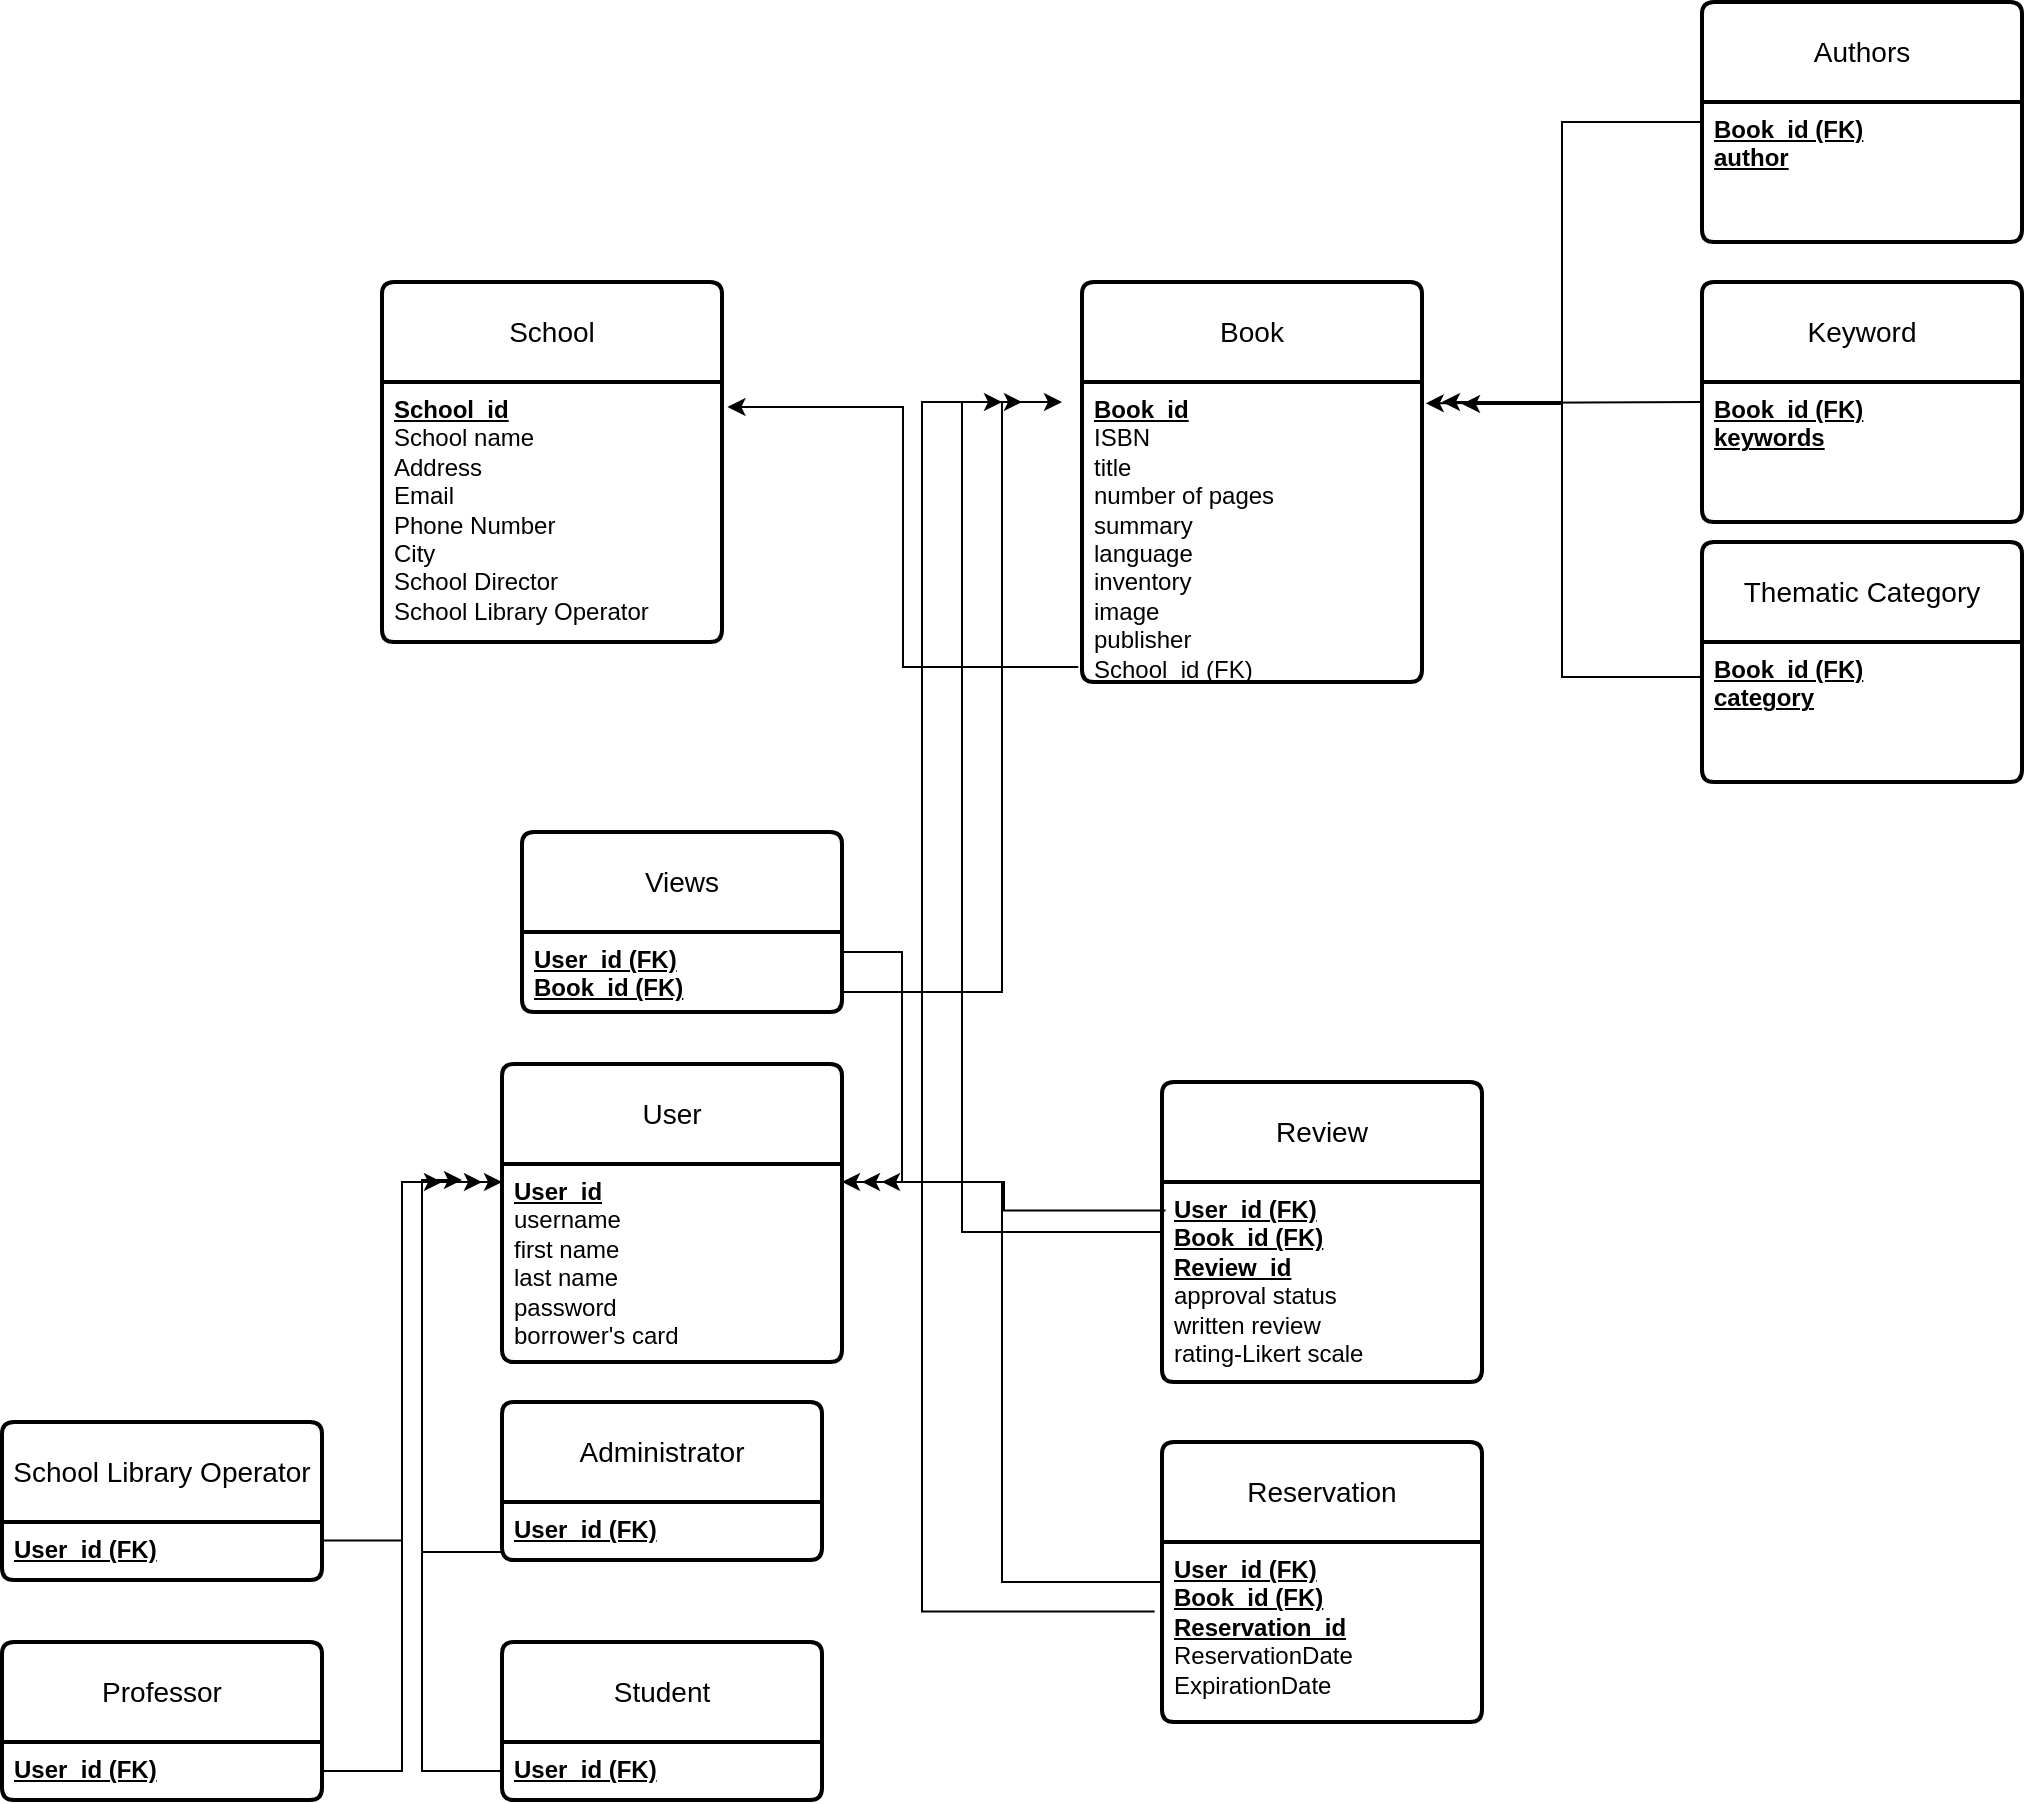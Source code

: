 <mxfile version="21.3.2" type="device">
  <diagram name="Σελίδα-1" id="zOCQZcjmYUrIdOuTZQAy">
    <mxGraphModel dx="996" dy="2275" grid="1" gridSize="10" guides="1" tooltips="1" connect="1" arrows="1" fold="1" page="1" pageScale="1" pageWidth="827" pageHeight="1169" math="0" shadow="0">
      <root>
        <mxCell id="0" />
        <mxCell id="1" parent="0" />
        <mxCell id="oJ1XokG1mtXctFdXL_2H-8" value="School" style="swimlane;childLayout=stackLayout;horizontal=1;startSize=50;horizontalStack=0;rounded=1;fontSize=14;fontStyle=0;strokeWidth=2;resizeParent=0;resizeLast=1;shadow=0;dashed=0;align=center;arcSize=4;whiteSpace=wrap;html=1;" parent="1" vertex="1">
          <mxGeometry x="220" y="140" width="170" height="180" as="geometry">
            <mxRectangle x="220" y="140" width="80" height="50" as="alternateBounds" />
          </mxGeometry>
        </mxCell>
        <mxCell id="oJ1XokG1mtXctFdXL_2H-9" value="&lt;u&gt;&lt;b&gt;School_id&lt;/b&gt;&lt;br&gt;&lt;/u&gt;School name&lt;br&gt;Address&lt;br&gt;Email&lt;br&gt;Phone Number&lt;br&gt;City&lt;br&gt;School Director&lt;br&gt;School Library Operator" style="align=left;strokeColor=none;fillColor=none;spacingLeft=4;fontSize=12;verticalAlign=top;resizable=0;rotatable=0;part=1;html=1;" parent="oJ1XokG1mtXctFdXL_2H-8" vertex="1">
          <mxGeometry y="50" width="170" height="130" as="geometry" />
        </mxCell>
        <mxCell id="oJ1XokG1mtXctFdXL_2H-10" value="Book" style="swimlane;childLayout=stackLayout;horizontal=1;startSize=50;horizontalStack=0;rounded=1;fontSize=14;fontStyle=0;strokeWidth=2;resizeParent=0;resizeLast=1;shadow=0;dashed=0;align=center;arcSize=4;whiteSpace=wrap;html=1;" parent="1" vertex="1">
          <mxGeometry x="570" y="140" width="170" height="200" as="geometry">
            <mxRectangle x="220" y="140" width="80" height="50" as="alternateBounds" />
          </mxGeometry>
        </mxCell>
        <mxCell id="oJ1XokG1mtXctFdXL_2H-11" value="&lt;b&gt;&lt;u&gt;Book_id&lt;/u&gt;&lt;br&gt;&lt;/b&gt;ISBN&lt;br&gt;title&lt;br&gt;number of pages&lt;br&gt;summary&lt;br&gt;language&lt;br&gt;inventory&lt;br&gt;image&lt;br&gt;publisher&lt;br&gt;School_id (FK)" style="align=left;strokeColor=none;fillColor=none;spacingLeft=4;fontSize=12;verticalAlign=top;resizable=0;rotatable=0;part=1;html=1;" parent="oJ1XokG1mtXctFdXL_2H-10" vertex="1">
          <mxGeometry y="50" width="170" height="150" as="geometry" />
        </mxCell>
        <mxCell id="oJ1XokG1mtXctFdXL_2H-14" value="Keyword" style="swimlane;childLayout=stackLayout;horizontal=1;startSize=50;horizontalStack=0;rounded=1;fontSize=14;fontStyle=0;strokeWidth=2;resizeParent=0;resizeLast=1;shadow=0;dashed=0;align=center;arcSize=4;whiteSpace=wrap;html=1;" parent="1" vertex="1">
          <mxGeometry x="880" y="140" width="160" height="120" as="geometry" />
        </mxCell>
        <mxCell id="oJ1XokG1mtXctFdXL_2H-15" value="&lt;b&gt;&lt;u&gt;Book_id (FK)&lt;/u&gt;&lt;/b&gt;&lt;br&gt;&lt;b&gt;&lt;u&gt;keywords&lt;/u&gt;&lt;/b&gt;" style="align=left;strokeColor=none;fillColor=none;spacingLeft=4;fontSize=12;verticalAlign=top;resizable=0;rotatable=0;part=1;html=1;" parent="oJ1XokG1mtXctFdXL_2H-14" vertex="1">
          <mxGeometry y="50" width="160" height="70" as="geometry" />
        </mxCell>
        <mxCell id="oJ1XokG1mtXctFdXL_2H-16" value="" style="endArrow=classic;html=1;rounded=0;entryX=1.011;entryY=0.071;entryDx=0;entryDy=0;entryPerimeter=0;" parent="1" target="oJ1XokG1mtXctFdXL_2H-11" edge="1">
          <mxGeometry width="50" height="50" relative="1" as="geometry">
            <mxPoint x="880" y="200" as="sourcePoint" />
            <mxPoint x="610" y="570" as="targetPoint" />
          </mxGeometry>
        </mxCell>
        <mxCell id="oJ1XokG1mtXctFdXL_2H-18" value="Thematic Category" style="swimlane;childLayout=stackLayout;horizontal=1;startSize=50;horizontalStack=0;rounded=1;fontSize=14;fontStyle=0;strokeWidth=2;resizeParent=0;resizeLast=1;shadow=0;dashed=0;align=center;arcSize=4;whiteSpace=wrap;html=1;" parent="1" vertex="1">
          <mxGeometry x="880" y="270" width="160" height="120" as="geometry" />
        </mxCell>
        <mxCell id="oJ1XokG1mtXctFdXL_2H-19" value="&lt;b&gt;&lt;u&gt;Book_id (FK)&lt;/u&gt;&lt;/b&gt;&lt;br&gt;&lt;b&gt;&lt;u&gt;category&lt;/u&gt;&lt;/b&gt;" style="align=left;strokeColor=none;fillColor=none;spacingLeft=4;fontSize=12;verticalAlign=top;resizable=0;rotatable=0;part=1;html=1;" parent="oJ1XokG1mtXctFdXL_2H-18" vertex="1">
          <mxGeometry y="50" width="160" height="70" as="geometry" />
        </mxCell>
        <mxCell id="oJ1XokG1mtXctFdXL_2H-20" value="" style="endArrow=classic;html=1;rounded=0;exitX=0;exitY=0.25;exitDx=0;exitDy=0;edgeStyle=elbowEdgeStyle;" parent="1" source="oJ1XokG1mtXctFdXL_2H-19" edge="1">
          <mxGeometry width="50" height="50" relative="1" as="geometry">
            <mxPoint x="560" y="620" as="sourcePoint" />
            <mxPoint x="750" y="200" as="targetPoint" />
            <Array as="points">
              <mxPoint x="810" y="270" />
            </Array>
          </mxGeometry>
        </mxCell>
        <mxCell id="oJ1XokG1mtXctFdXL_2H-23" style="edgeStyle=elbowEdgeStyle;rounded=0;orthogonalLoop=1;jettySize=auto;html=1;exitX=0;exitY=0.5;exitDx=0;exitDy=0;" parent="1" source="oJ1XokG1mtXctFdXL_2H-21" edge="1">
          <mxGeometry relative="1" as="geometry">
            <mxPoint x="760" y="201" as="targetPoint" />
            <Array as="points">
              <mxPoint x="810" y="130" />
              <mxPoint x="820" y="330" />
            </Array>
          </mxGeometry>
        </mxCell>
        <mxCell id="oJ1XokG1mtXctFdXL_2H-21" value="Authors" style="swimlane;childLayout=stackLayout;horizontal=1;startSize=50;horizontalStack=0;rounded=1;fontSize=14;fontStyle=0;strokeWidth=2;resizeParent=0;resizeLast=1;shadow=0;dashed=0;align=center;arcSize=4;whiteSpace=wrap;html=1;" parent="1" vertex="1">
          <mxGeometry x="880" width="160" height="120" as="geometry" />
        </mxCell>
        <mxCell id="oJ1XokG1mtXctFdXL_2H-22" value="&lt;b&gt;&lt;u&gt;Book_id (FK)&lt;/u&gt;&lt;/b&gt;&lt;br&gt;&lt;b&gt;&lt;u&gt;author&lt;/u&gt;&lt;/b&gt;" style="align=left;strokeColor=none;fillColor=none;spacingLeft=4;fontSize=12;verticalAlign=top;resizable=0;rotatable=0;part=1;html=1;" parent="oJ1XokG1mtXctFdXL_2H-21" vertex="1">
          <mxGeometry y="50" width="160" height="70" as="geometry" />
        </mxCell>
        <mxCell id="oJ1XokG1mtXctFdXL_2H-24" value="User" style="swimlane;childLayout=stackLayout;horizontal=1;startSize=50;horizontalStack=0;rounded=1;fontSize=14;fontStyle=0;strokeWidth=2;resizeParent=0;resizeLast=1;shadow=0;dashed=0;align=center;arcSize=4;whiteSpace=wrap;html=1;" parent="1" vertex="1">
          <mxGeometry x="280" y="531" width="170" height="149" as="geometry">
            <mxRectangle x="220" y="140" width="80" height="50" as="alternateBounds" />
          </mxGeometry>
        </mxCell>
        <mxCell id="oJ1XokG1mtXctFdXL_2H-25" value="&lt;u&gt;&lt;b&gt;User_id&lt;/b&gt;&lt;br&gt;&lt;/u&gt;username&lt;br&gt;first name&lt;br&gt;last name&lt;br&gt;password&lt;br&gt;borrower&#39;s card" style="align=left;strokeColor=none;fillColor=none;spacingLeft=4;fontSize=12;verticalAlign=top;resizable=0;rotatable=0;part=1;html=1;" parent="oJ1XokG1mtXctFdXL_2H-24" vertex="1">
          <mxGeometry y="50" width="170" height="99" as="geometry" />
        </mxCell>
        <mxCell id="oJ1XokG1mtXctFdXL_2H-28" value="" style="endArrow=classic;html=1;rounded=0;exitX=-0.011;exitY=0.95;exitDx=0;exitDy=0;exitPerimeter=0;entryX=1.016;entryY=0.096;entryDx=0;entryDy=0;entryPerimeter=0;edgeStyle=elbowEdgeStyle;" parent="1" source="oJ1XokG1mtXctFdXL_2H-11" target="oJ1XokG1mtXctFdXL_2H-9" edge="1">
          <mxGeometry width="50" height="50" relative="1" as="geometry">
            <mxPoint x="560" y="640" as="sourcePoint" />
            <mxPoint x="610" y="590" as="targetPoint" />
          </mxGeometry>
        </mxCell>
        <mxCell id="oJ1XokG1mtXctFdXL_2H-44" style="edgeStyle=elbowEdgeStyle;rounded=0;orthogonalLoop=1;jettySize=auto;html=1;exitX=1;exitY=0.75;exitDx=0;exitDy=0;" parent="1" source="oJ1XokG1mtXctFdXL_2H-32" edge="1">
          <mxGeometry relative="1" as="geometry">
            <mxPoint x="280" y="590" as="targetPoint" />
            <Array as="points">
              <mxPoint x="230" y="680" />
            </Array>
          </mxGeometry>
        </mxCell>
        <mxCell id="oJ1XokG1mtXctFdXL_2H-32" value="School Library Operator" style="swimlane;childLayout=stackLayout;horizontal=1;startSize=50;horizontalStack=0;rounded=1;fontSize=14;fontStyle=0;strokeWidth=2;resizeParent=0;resizeLast=1;shadow=0;dashed=0;align=center;arcSize=4;whiteSpace=wrap;html=1;" parent="1" vertex="1">
          <mxGeometry x="30" y="710" width="160" height="79" as="geometry" />
        </mxCell>
        <mxCell id="oJ1XokG1mtXctFdXL_2H-33" value="&lt;b&gt;&lt;u&gt;User_id (FK)&lt;/u&gt;&lt;/b&gt;" style="align=left;strokeColor=none;fillColor=none;spacingLeft=4;fontSize=12;verticalAlign=top;resizable=0;rotatable=0;part=1;html=1;" parent="oJ1XokG1mtXctFdXL_2H-32" vertex="1">
          <mxGeometry y="50" width="160" height="29" as="geometry" />
        </mxCell>
        <mxCell id="oJ1XokG1mtXctFdXL_2H-34" value="Professor" style="swimlane;childLayout=stackLayout;horizontal=1;startSize=50;horizontalStack=0;rounded=1;fontSize=14;fontStyle=0;strokeWidth=2;resizeParent=0;resizeLast=1;shadow=0;dashed=0;align=center;arcSize=4;whiteSpace=wrap;html=1;" parent="1" vertex="1">
          <mxGeometry x="30" y="820" width="160" height="79" as="geometry" />
        </mxCell>
        <mxCell id="oJ1XokG1mtXctFdXL_2H-35" value="&lt;b&gt;&lt;u&gt;User_id (FK)&lt;/u&gt;&lt;/b&gt;" style="align=left;strokeColor=none;fillColor=none;spacingLeft=4;fontSize=12;verticalAlign=top;resizable=0;rotatable=0;part=1;html=1;" parent="oJ1XokG1mtXctFdXL_2H-34" vertex="1">
          <mxGeometry y="50" width="160" height="29" as="geometry" />
        </mxCell>
        <mxCell id="oJ1XokG1mtXctFdXL_2H-36" value="Administrator" style="swimlane;childLayout=stackLayout;horizontal=1;startSize=50;horizontalStack=0;rounded=1;fontSize=14;fontStyle=0;strokeWidth=2;resizeParent=0;resizeLast=1;shadow=0;dashed=0;align=center;arcSize=4;whiteSpace=wrap;html=1;" parent="1" vertex="1">
          <mxGeometry x="280" y="700" width="160" height="79" as="geometry" />
        </mxCell>
        <mxCell id="oJ1XokG1mtXctFdXL_2H-37" value="&lt;b&gt;&lt;u&gt;User_id (FK)&lt;/u&gt;&lt;/b&gt;" style="align=left;strokeColor=none;fillColor=none;spacingLeft=4;fontSize=12;verticalAlign=top;resizable=0;rotatable=0;part=1;html=1;" parent="oJ1XokG1mtXctFdXL_2H-36" vertex="1">
          <mxGeometry y="50" width="160" height="29" as="geometry" />
        </mxCell>
        <mxCell id="oJ1XokG1mtXctFdXL_2H-38" value="Student" style="swimlane;childLayout=stackLayout;horizontal=1;startSize=50;horizontalStack=0;rounded=1;fontSize=14;fontStyle=0;strokeWidth=2;resizeParent=0;resizeLast=1;shadow=0;dashed=0;align=center;arcSize=4;whiteSpace=wrap;html=1;" parent="1" vertex="1">
          <mxGeometry x="280" y="820" width="160" height="79" as="geometry" />
        </mxCell>
        <mxCell id="oJ1XokG1mtXctFdXL_2H-39" value="&lt;b&gt;&lt;u&gt;User_id (FK)&lt;/u&gt;&lt;/b&gt;" style="align=left;strokeColor=none;fillColor=none;spacingLeft=4;fontSize=12;verticalAlign=top;resizable=0;rotatable=0;part=1;html=1;" parent="oJ1XokG1mtXctFdXL_2H-38" vertex="1">
          <mxGeometry y="50" width="160" height="29" as="geometry" />
        </mxCell>
        <mxCell id="oJ1XokG1mtXctFdXL_2H-43" style="edgeStyle=elbowEdgeStyle;rounded=0;orthogonalLoop=1;jettySize=auto;html=1;exitX=1;exitY=0.5;exitDx=0;exitDy=0;" parent="1" source="oJ1XokG1mtXctFdXL_2H-35" edge="1">
          <mxGeometry relative="1" as="geometry">
            <mxPoint x="270" y="590" as="targetPoint" />
            <Array as="points">
              <mxPoint x="230" y="710" />
            </Array>
          </mxGeometry>
        </mxCell>
        <mxCell id="oJ1XokG1mtXctFdXL_2H-47" style="edgeStyle=orthogonalEdgeStyle;rounded=0;orthogonalLoop=1;jettySize=auto;html=1;exitX=0;exitY=0.5;exitDx=0;exitDy=0;elbow=vertical;" parent="1" source="oJ1XokG1mtXctFdXL_2H-37" edge="1">
          <mxGeometry relative="1" as="geometry">
            <mxPoint x="260" y="589" as="targetPoint" />
            <Array as="points">
              <mxPoint x="240" y="775" />
              <mxPoint x="240" y="589" />
            </Array>
          </mxGeometry>
        </mxCell>
        <mxCell id="oJ1XokG1mtXctFdXL_2H-48" style="rounded=0;orthogonalLoop=1;jettySize=auto;html=1;exitX=0;exitY=0.5;exitDx=0;exitDy=0;edgeStyle=elbowEdgeStyle;" parent="1" source="oJ1XokG1mtXctFdXL_2H-39" edge="1">
          <mxGeometry relative="1" as="geometry">
            <mxPoint x="250" y="590" as="targetPoint" />
            <Array as="points">
              <mxPoint x="240" y="730" />
            </Array>
          </mxGeometry>
        </mxCell>
        <mxCell id="oJ1XokG1mtXctFdXL_2H-49" value="Review" style="swimlane;childLayout=stackLayout;horizontal=1;startSize=50;horizontalStack=0;rounded=1;fontSize=14;fontStyle=0;strokeWidth=2;resizeParent=0;resizeLast=1;shadow=0;dashed=0;align=center;arcSize=4;whiteSpace=wrap;html=1;" parent="1" vertex="1">
          <mxGeometry x="610" y="540" width="160" height="150" as="geometry" />
        </mxCell>
        <mxCell id="oJ1XokG1mtXctFdXL_2H-50" value="&lt;b&gt;&lt;u&gt;User_id (FK)&lt;br&gt;Book_id (FK)&lt;br&gt;Review_id&lt;/u&gt;&lt;/b&gt;&lt;br&gt;approval status&lt;br&gt;written review&lt;br&gt;rating-Likert scale" style="align=left;strokeColor=none;fillColor=none;spacingLeft=4;fontSize=12;verticalAlign=top;resizable=0;rotatable=0;part=1;html=1;" parent="oJ1XokG1mtXctFdXL_2H-49" vertex="1">
          <mxGeometry y="50" width="160" height="100" as="geometry" />
        </mxCell>
        <mxCell id="oJ1XokG1mtXctFdXL_2H-55" value="Views" style="swimlane;childLayout=stackLayout;horizontal=1;startSize=50;horizontalStack=0;rounded=1;fontSize=14;fontStyle=0;strokeWidth=2;resizeParent=0;resizeLast=1;shadow=0;dashed=0;align=center;arcSize=4;whiteSpace=wrap;html=1;" parent="1" vertex="1">
          <mxGeometry x="290" y="415" width="160" height="90" as="geometry" />
        </mxCell>
        <mxCell id="oJ1XokG1mtXctFdXL_2H-56" value="&lt;b&gt;&lt;u&gt;User_id (FK)&lt;br&gt;Book_id (FK)&lt;/u&gt;&lt;/b&gt;" style="align=left;strokeColor=none;fillColor=none;spacingLeft=4;fontSize=12;verticalAlign=top;resizable=0;rotatable=0;part=1;html=1;" parent="oJ1XokG1mtXctFdXL_2H-55" vertex="1">
          <mxGeometry y="50" width="160" height="40" as="geometry" />
        </mxCell>
        <mxCell id="oJ1XokG1mtXctFdXL_2H-58" style="rounded=0;orthogonalLoop=1;jettySize=auto;html=1;exitX=1;exitY=0.25;exitDx=0;exitDy=0;edgeStyle=elbowEdgeStyle;" parent="1" source="oJ1XokG1mtXctFdXL_2H-56" edge="1">
          <mxGeometry relative="1" as="geometry">
            <mxPoint x="460" y="590" as="targetPoint" />
            <Array as="points">
              <mxPoint x="480" y="590" />
              <mxPoint x="500" y="530" />
              <mxPoint x="500" y="540" />
            </Array>
          </mxGeometry>
        </mxCell>
        <mxCell id="oJ1XokG1mtXctFdXL_2H-59" style="edgeStyle=elbowEdgeStyle;rounded=0;orthogonalLoop=1;jettySize=auto;html=1;exitX=1;exitY=0.75;exitDx=0;exitDy=0;" parent="1" source="oJ1XokG1mtXctFdXL_2H-56" edge="1">
          <mxGeometry relative="1" as="geometry">
            <mxPoint x="540" y="200" as="targetPoint" />
            <Array as="points">
              <mxPoint x="530" y="300" />
            </Array>
          </mxGeometry>
        </mxCell>
        <mxCell id="oJ1XokG1mtXctFdXL_2H-64" value="" style="endArrow=classic;html=1;rounded=0;exitX=0.011;exitY=0.143;exitDx=0;exitDy=0;exitPerimeter=0;edgeStyle=elbowEdgeStyle;" parent="1" source="oJ1XokG1mtXctFdXL_2H-50" edge="1">
          <mxGeometry width="50" height="50" relative="1" as="geometry">
            <mxPoint x="620" y="590" as="sourcePoint" />
            <mxPoint x="450" y="590" as="targetPoint" />
          </mxGeometry>
        </mxCell>
        <mxCell id="oJ1XokG1mtXctFdXL_2H-65" value="" style="endArrow=classic;html=1;rounded=0;exitX=0;exitY=0.25;exitDx=0;exitDy=0;edgeStyle=elbowEdgeStyle;" parent="1" source="oJ1XokG1mtXctFdXL_2H-50" edge="1">
          <mxGeometry width="50" height="50" relative="1" as="geometry">
            <mxPoint x="540" y="600" as="sourcePoint" />
            <mxPoint x="560" y="200" as="targetPoint" />
            <Array as="points">
              <mxPoint x="510" y="200" />
              <mxPoint x="520" y="210" />
              <mxPoint x="530" y="200" />
              <mxPoint x="520" y="200" />
              <mxPoint x="520" y="400" />
            </Array>
          </mxGeometry>
        </mxCell>
        <mxCell id="oJ1XokG1mtXctFdXL_2H-69" style="edgeStyle=elbowEdgeStyle;rounded=0;orthogonalLoop=1;jettySize=auto;html=1;exitX=0;exitY=0.5;exitDx=0;exitDy=0;" parent="1" source="oJ1XokG1mtXctFdXL_2H-67" edge="1">
          <mxGeometry relative="1" as="geometry">
            <mxPoint x="470" y="590" as="targetPoint" />
            <Array as="points">
              <mxPoint x="530" y="580" />
              <mxPoint x="530" y="610" />
              <mxPoint x="560" y="580" />
            </Array>
          </mxGeometry>
        </mxCell>
        <mxCell id="oJ1XokG1mtXctFdXL_2H-67" value="Reservation" style="swimlane;childLayout=stackLayout;horizontal=1;startSize=50;horizontalStack=0;rounded=1;fontSize=14;fontStyle=0;strokeWidth=2;resizeParent=0;resizeLast=1;shadow=0;dashed=0;align=center;arcSize=4;whiteSpace=wrap;html=1;" parent="1" vertex="1">
          <mxGeometry x="610" y="720" width="160" height="140" as="geometry" />
        </mxCell>
        <mxCell id="oJ1XokG1mtXctFdXL_2H-68" value="&lt;b style=&quot;text-decoration-line: underline;&quot;&gt;User_id (FK)&lt;/b&gt;&lt;br&gt;&lt;b style=&quot;text-decoration-line: underline;&quot;&gt;Book_id (FK)&lt;/b&gt;&lt;br&gt;&lt;b style=&quot;text-decoration-line: underline;&quot;&gt;Reservation_id&lt;/b&gt;&lt;br&gt;ReservationDate&lt;br&gt;ExpirationDate" style="align=left;strokeColor=none;fillColor=none;spacingLeft=4;fontSize=12;verticalAlign=top;resizable=0;rotatable=0;part=1;html=1;" parent="oJ1XokG1mtXctFdXL_2H-67" vertex="1">
          <mxGeometry y="50" width="160" height="90" as="geometry" />
        </mxCell>
        <mxCell id="oJ1XokG1mtXctFdXL_2H-71" value="" style="endArrow=classic;html=1;rounded=0;exitX=-0.023;exitY=0.386;exitDx=0;exitDy=0;exitPerimeter=0;edgeStyle=elbowEdgeStyle;" parent="1" source="oJ1XokG1mtXctFdXL_2H-68" edge="1">
          <mxGeometry width="50" height="50" relative="1" as="geometry">
            <mxPoint x="590" y="640" as="sourcePoint" />
            <mxPoint x="530" y="200" as="targetPoint" />
            <Array as="points">
              <mxPoint x="490" y="310" />
              <mxPoint x="540" y="200" />
              <mxPoint x="490" y="210" />
              <mxPoint x="490" y="290" />
            </Array>
          </mxGeometry>
        </mxCell>
      </root>
    </mxGraphModel>
  </diagram>
</mxfile>
